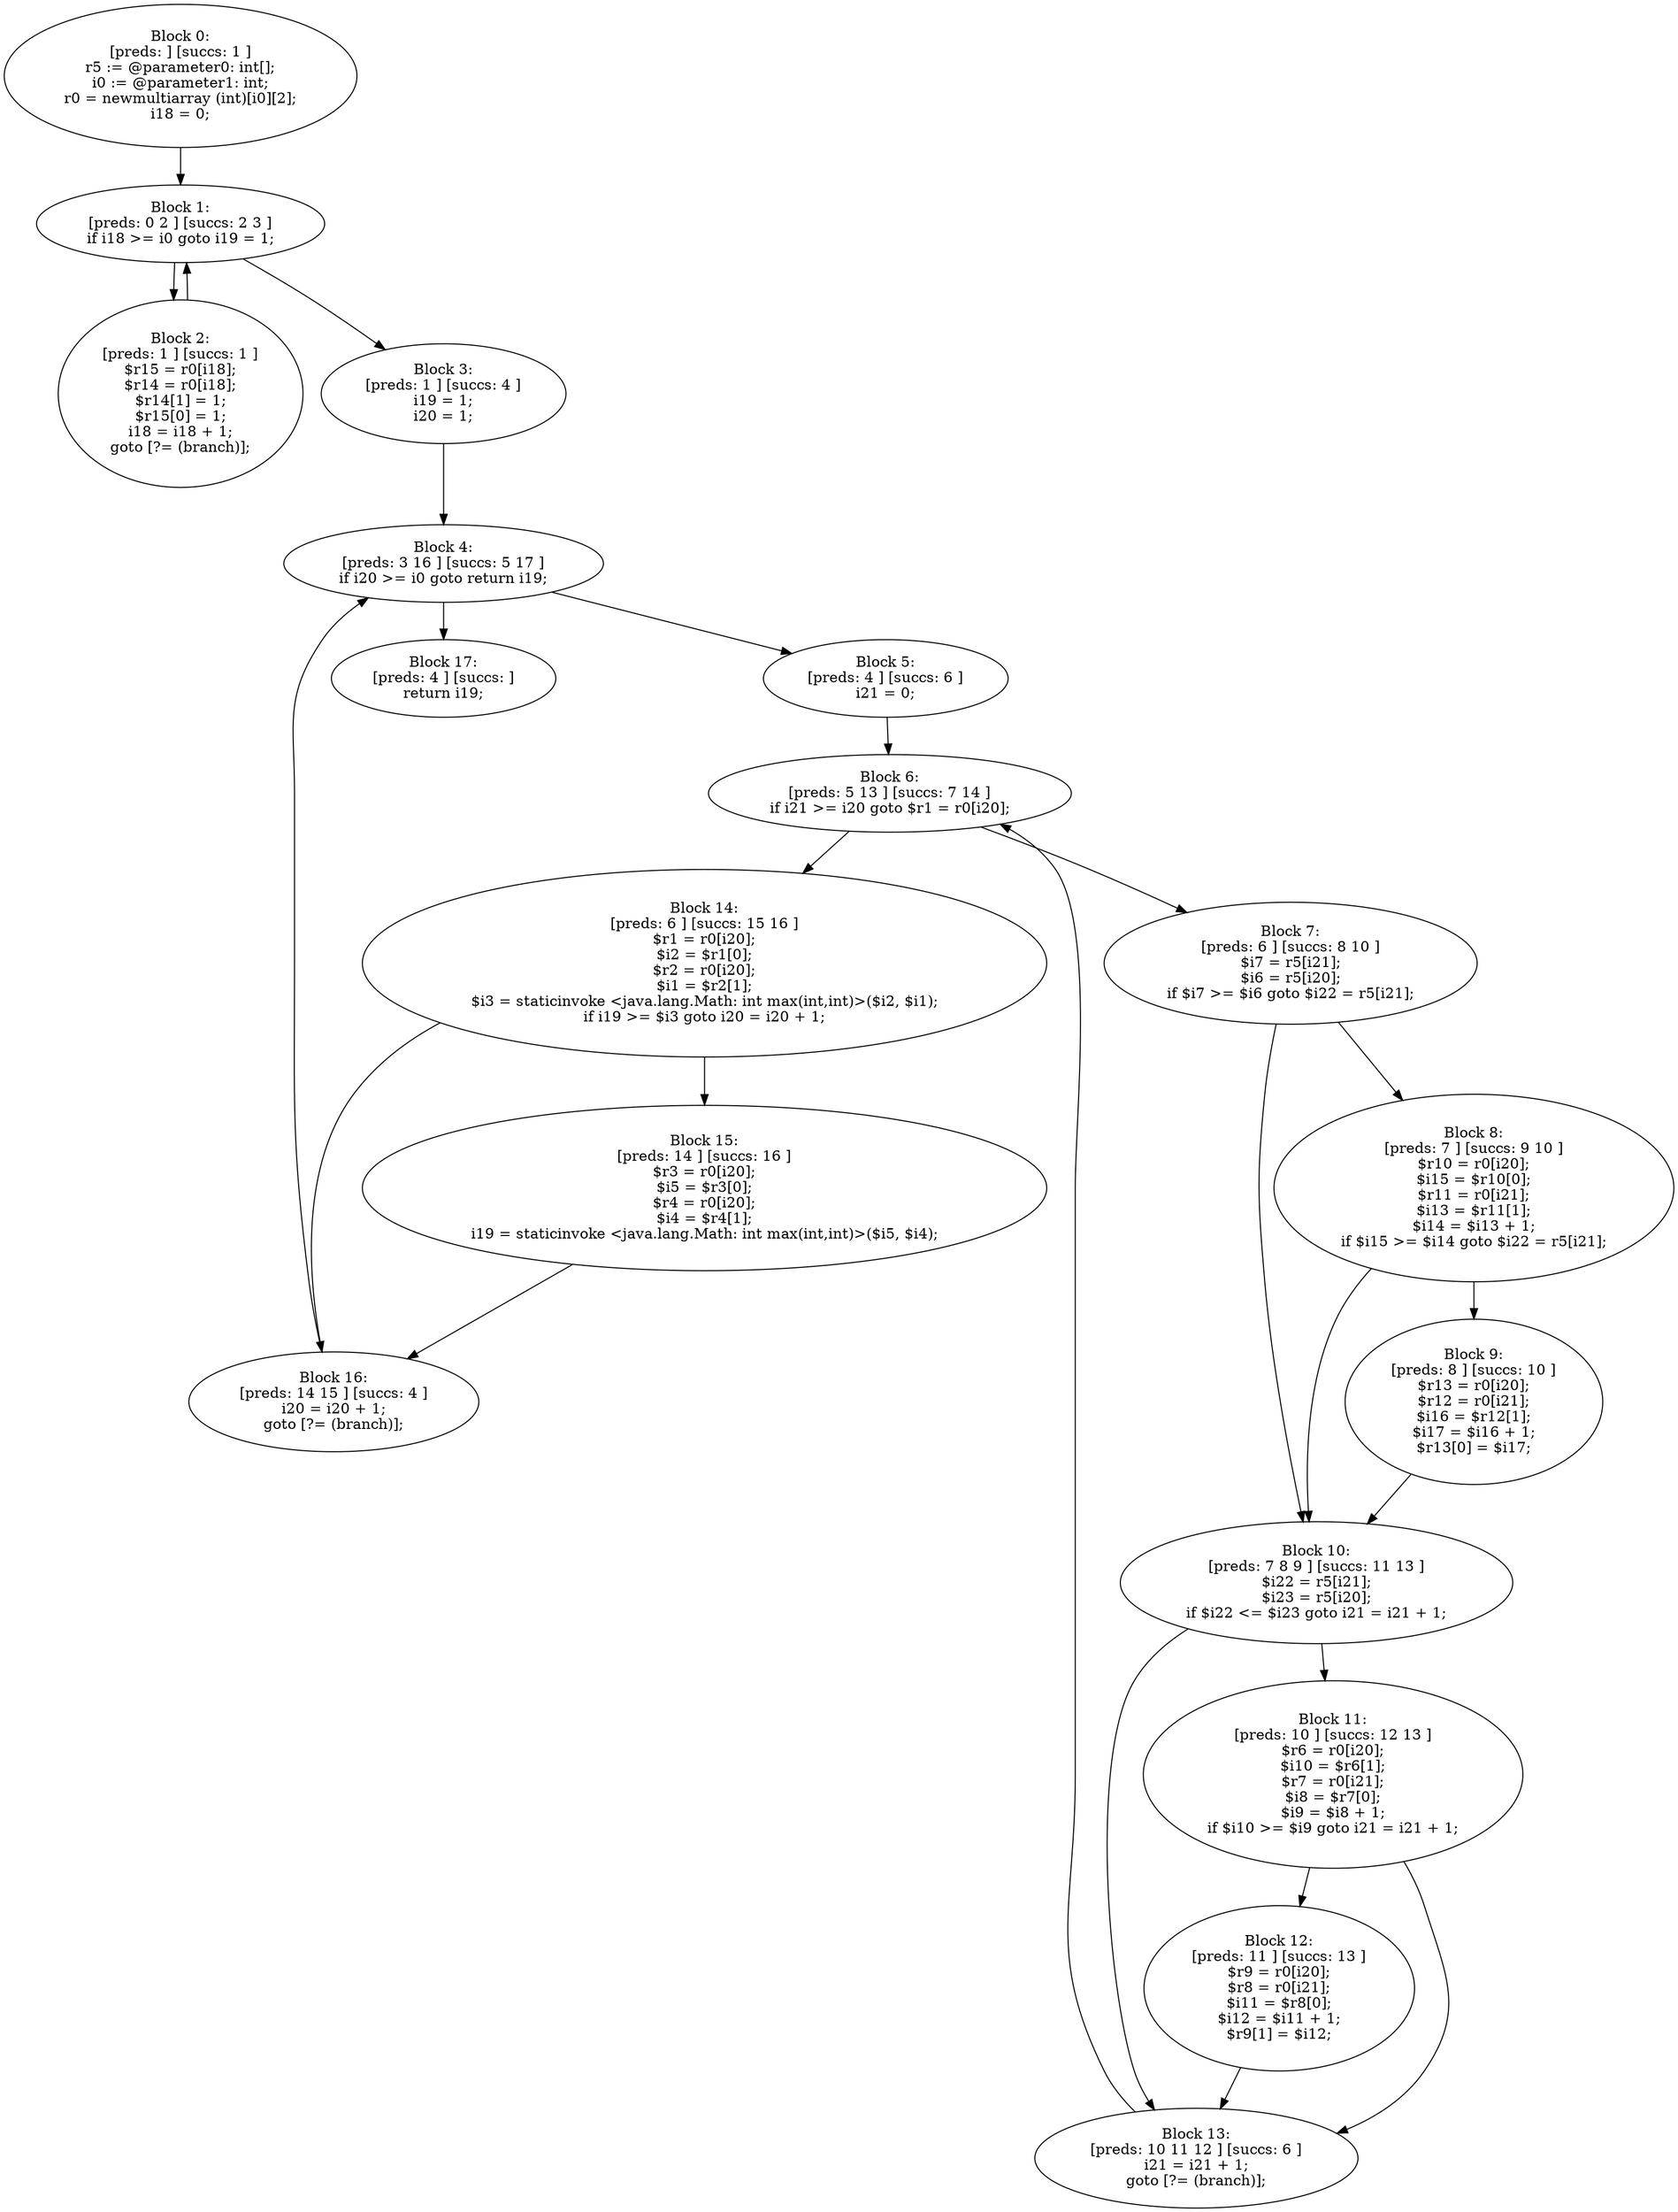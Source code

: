 digraph "unitGraph" {
    "Block 0:
[preds: ] [succs: 1 ]
r5 := @parameter0: int[];
i0 := @parameter1: int;
r0 = newmultiarray (int)[i0][2];
i18 = 0;
"
    "Block 1:
[preds: 0 2 ] [succs: 2 3 ]
if i18 >= i0 goto i19 = 1;
"
    "Block 2:
[preds: 1 ] [succs: 1 ]
$r15 = r0[i18];
$r14 = r0[i18];
$r14[1] = 1;
$r15[0] = 1;
i18 = i18 + 1;
goto [?= (branch)];
"
    "Block 3:
[preds: 1 ] [succs: 4 ]
i19 = 1;
i20 = 1;
"
    "Block 4:
[preds: 3 16 ] [succs: 5 17 ]
if i20 >= i0 goto return i19;
"
    "Block 5:
[preds: 4 ] [succs: 6 ]
i21 = 0;
"
    "Block 6:
[preds: 5 13 ] [succs: 7 14 ]
if i21 >= i20 goto $r1 = r0[i20];
"
    "Block 7:
[preds: 6 ] [succs: 8 10 ]
$i7 = r5[i21];
$i6 = r5[i20];
if $i7 >= $i6 goto $i22 = r5[i21];
"
    "Block 8:
[preds: 7 ] [succs: 9 10 ]
$r10 = r0[i20];
$i15 = $r10[0];
$r11 = r0[i21];
$i13 = $r11[1];
$i14 = $i13 + 1;
if $i15 >= $i14 goto $i22 = r5[i21];
"
    "Block 9:
[preds: 8 ] [succs: 10 ]
$r13 = r0[i20];
$r12 = r0[i21];
$i16 = $r12[1];
$i17 = $i16 + 1;
$r13[0] = $i17;
"
    "Block 10:
[preds: 7 8 9 ] [succs: 11 13 ]
$i22 = r5[i21];
$i23 = r5[i20];
if $i22 <= $i23 goto i21 = i21 + 1;
"
    "Block 11:
[preds: 10 ] [succs: 12 13 ]
$r6 = r0[i20];
$i10 = $r6[1];
$r7 = r0[i21];
$i8 = $r7[0];
$i9 = $i8 + 1;
if $i10 >= $i9 goto i21 = i21 + 1;
"
    "Block 12:
[preds: 11 ] [succs: 13 ]
$r9 = r0[i20];
$r8 = r0[i21];
$i11 = $r8[0];
$i12 = $i11 + 1;
$r9[1] = $i12;
"
    "Block 13:
[preds: 10 11 12 ] [succs: 6 ]
i21 = i21 + 1;
goto [?= (branch)];
"
    "Block 14:
[preds: 6 ] [succs: 15 16 ]
$r1 = r0[i20];
$i2 = $r1[0];
$r2 = r0[i20];
$i1 = $r2[1];
$i3 = staticinvoke <java.lang.Math: int max(int,int)>($i2, $i1);
if i19 >= $i3 goto i20 = i20 + 1;
"
    "Block 15:
[preds: 14 ] [succs: 16 ]
$r3 = r0[i20];
$i5 = $r3[0];
$r4 = r0[i20];
$i4 = $r4[1];
i19 = staticinvoke <java.lang.Math: int max(int,int)>($i5, $i4);
"
    "Block 16:
[preds: 14 15 ] [succs: 4 ]
i20 = i20 + 1;
goto [?= (branch)];
"
    "Block 17:
[preds: 4 ] [succs: ]
return i19;
"
    "Block 0:
[preds: ] [succs: 1 ]
r5 := @parameter0: int[];
i0 := @parameter1: int;
r0 = newmultiarray (int)[i0][2];
i18 = 0;
"->"Block 1:
[preds: 0 2 ] [succs: 2 3 ]
if i18 >= i0 goto i19 = 1;
";
    "Block 1:
[preds: 0 2 ] [succs: 2 3 ]
if i18 >= i0 goto i19 = 1;
"->"Block 2:
[preds: 1 ] [succs: 1 ]
$r15 = r0[i18];
$r14 = r0[i18];
$r14[1] = 1;
$r15[0] = 1;
i18 = i18 + 1;
goto [?= (branch)];
";
    "Block 1:
[preds: 0 2 ] [succs: 2 3 ]
if i18 >= i0 goto i19 = 1;
"->"Block 3:
[preds: 1 ] [succs: 4 ]
i19 = 1;
i20 = 1;
";
    "Block 2:
[preds: 1 ] [succs: 1 ]
$r15 = r0[i18];
$r14 = r0[i18];
$r14[1] = 1;
$r15[0] = 1;
i18 = i18 + 1;
goto [?= (branch)];
"->"Block 1:
[preds: 0 2 ] [succs: 2 3 ]
if i18 >= i0 goto i19 = 1;
";
    "Block 3:
[preds: 1 ] [succs: 4 ]
i19 = 1;
i20 = 1;
"->"Block 4:
[preds: 3 16 ] [succs: 5 17 ]
if i20 >= i0 goto return i19;
";
    "Block 4:
[preds: 3 16 ] [succs: 5 17 ]
if i20 >= i0 goto return i19;
"->"Block 5:
[preds: 4 ] [succs: 6 ]
i21 = 0;
";
    "Block 4:
[preds: 3 16 ] [succs: 5 17 ]
if i20 >= i0 goto return i19;
"->"Block 17:
[preds: 4 ] [succs: ]
return i19;
";
    "Block 5:
[preds: 4 ] [succs: 6 ]
i21 = 0;
"->"Block 6:
[preds: 5 13 ] [succs: 7 14 ]
if i21 >= i20 goto $r1 = r0[i20];
";
    "Block 6:
[preds: 5 13 ] [succs: 7 14 ]
if i21 >= i20 goto $r1 = r0[i20];
"->"Block 7:
[preds: 6 ] [succs: 8 10 ]
$i7 = r5[i21];
$i6 = r5[i20];
if $i7 >= $i6 goto $i22 = r5[i21];
";
    "Block 6:
[preds: 5 13 ] [succs: 7 14 ]
if i21 >= i20 goto $r1 = r0[i20];
"->"Block 14:
[preds: 6 ] [succs: 15 16 ]
$r1 = r0[i20];
$i2 = $r1[0];
$r2 = r0[i20];
$i1 = $r2[1];
$i3 = staticinvoke <java.lang.Math: int max(int,int)>($i2, $i1);
if i19 >= $i3 goto i20 = i20 + 1;
";
    "Block 7:
[preds: 6 ] [succs: 8 10 ]
$i7 = r5[i21];
$i6 = r5[i20];
if $i7 >= $i6 goto $i22 = r5[i21];
"->"Block 8:
[preds: 7 ] [succs: 9 10 ]
$r10 = r0[i20];
$i15 = $r10[0];
$r11 = r0[i21];
$i13 = $r11[1];
$i14 = $i13 + 1;
if $i15 >= $i14 goto $i22 = r5[i21];
";
    "Block 7:
[preds: 6 ] [succs: 8 10 ]
$i7 = r5[i21];
$i6 = r5[i20];
if $i7 >= $i6 goto $i22 = r5[i21];
"->"Block 10:
[preds: 7 8 9 ] [succs: 11 13 ]
$i22 = r5[i21];
$i23 = r5[i20];
if $i22 <= $i23 goto i21 = i21 + 1;
";
    "Block 8:
[preds: 7 ] [succs: 9 10 ]
$r10 = r0[i20];
$i15 = $r10[0];
$r11 = r0[i21];
$i13 = $r11[1];
$i14 = $i13 + 1;
if $i15 >= $i14 goto $i22 = r5[i21];
"->"Block 9:
[preds: 8 ] [succs: 10 ]
$r13 = r0[i20];
$r12 = r0[i21];
$i16 = $r12[1];
$i17 = $i16 + 1;
$r13[0] = $i17;
";
    "Block 8:
[preds: 7 ] [succs: 9 10 ]
$r10 = r0[i20];
$i15 = $r10[0];
$r11 = r0[i21];
$i13 = $r11[1];
$i14 = $i13 + 1;
if $i15 >= $i14 goto $i22 = r5[i21];
"->"Block 10:
[preds: 7 8 9 ] [succs: 11 13 ]
$i22 = r5[i21];
$i23 = r5[i20];
if $i22 <= $i23 goto i21 = i21 + 1;
";
    "Block 9:
[preds: 8 ] [succs: 10 ]
$r13 = r0[i20];
$r12 = r0[i21];
$i16 = $r12[1];
$i17 = $i16 + 1;
$r13[0] = $i17;
"->"Block 10:
[preds: 7 8 9 ] [succs: 11 13 ]
$i22 = r5[i21];
$i23 = r5[i20];
if $i22 <= $i23 goto i21 = i21 + 1;
";
    "Block 10:
[preds: 7 8 9 ] [succs: 11 13 ]
$i22 = r5[i21];
$i23 = r5[i20];
if $i22 <= $i23 goto i21 = i21 + 1;
"->"Block 11:
[preds: 10 ] [succs: 12 13 ]
$r6 = r0[i20];
$i10 = $r6[1];
$r7 = r0[i21];
$i8 = $r7[0];
$i9 = $i8 + 1;
if $i10 >= $i9 goto i21 = i21 + 1;
";
    "Block 10:
[preds: 7 8 9 ] [succs: 11 13 ]
$i22 = r5[i21];
$i23 = r5[i20];
if $i22 <= $i23 goto i21 = i21 + 1;
"->"Block 13:
[preds: 10 11 12 ] [succs: 6 ]
i21 = i21 + 1;
goto [?= (branch)];
";
    "Block 11:
[preds: 10 ] [succs: 12 13 ]
$r6 = r0[i20];
$i10 = $r6[1];
$r7 = r0[i21];
$i8 = $r7[0];
$i9 = $i8 + 1;
if $i10 >= $i9 goto i21 = i21 + 1;
"->"Block 12:
[preds: 11 ] [succs: 13 ]
$r9 = r0[i20];
$r8 = r0[i21];
$i11 = $r8[0];
$i12 = $i11 + 1;
$r9[1] = $i12;
";
    "Block 11:
[preds: 10 ] [succs: 12 13 ]
$r6 = r0[i20];
$i10 = $r6[1];
$r7 = r0[i21];
$i8 = $r7[0];
$i9 = $i8 + 1;
if $i10 >= $i9 goto i21 = i21 + 1;
"->"Block 13:
[preds: 10 11 12 ] [succs: 6 ]
i21 = i21 + 1;
goto [?= (branch)];
";
    "Block 12:
[preds: 11 ] [succs: 13 ]
$r9 = r0[i20];
$r8 = r0[i21];
$i11 = $r8[0];
$i12 = $i11 + 1;
$r9[1] = $i12;
"->"Block 13:
[preds: 10 11 12 ] [succs: 6 ]
i21 = i21 + 1;
goto [?= (branch)];
";
    "Block 13:
[preds: 10 11 12 ] [succs: 6 ]
i21 = i21 + 1;
goto [?= (branch)];
"->"Block 6:
[preds: 5 13 ] [succs: 7 14 ]
if i21 >= i20 goto $r1 = r0[i20];
";
    "Block 14:
[preds: 6 ] [succs: 15 16 ]
$r1 = r0[i20];
$i2 = $r1[0];
$r2 = r0[i20];
$i1 = $r2[1];
$i3 = staticinvoke <java.lang.Math: int max(int,int)>($i2, $i1);
if i19 >= $i3 goto i20 = i20 + 1;
"->"Block 15:
[preds: 14 ] [succs: 16 ]
$r3 = r0[i20];
$i5 = $r3[0];
$r4 = r0[i20];
$i4 = $r4[1];
i19 = staticinvoke <java.lang.Math: int max(int,int)>($i5, $i4);
";
    "Block 14:
[preds: 6 ] [succs: 15 16 ]
$r1 = r0[i20];
$i2 = $r1[0];
$r2 = r0[i20];
$i1 = $r2[1];
$i3 = staticinvoke <java.lang.Math: int max(int,int)>($i2, $i1);
if i19 >= $i3 goto i20 = i20 + 1;
"->"Block 16:
[preds: 14 15 ] [succs: 4 ]
i20 = i20 + 1;
goto [?= (branch)];
";
    "Block 15:
[preds: 14 ] [succs: 16 ]
$r3 = r0[i20];
$i5 = $r3[0];
$r4 = r0[i20];
$i4 = $r4[1];
i19 = staticinvoke <java.lang.Math: int max(int,int)>($i5, $i4);
"->"Block 16:
[preds: 14 15 ] [succs: 4 ]
i20 = i20 + 1;
goto [?= (branch)];
";
    "Block 16:
[preds: 14 15 ] [succs: 4 ]
i20 = i20 + 1;
goto [?= (branch)];
"->"Block 4:
[preds: 3 16 ] [succs: 5 17 ]
if i20 >= i0 goto return i19;
";
}
